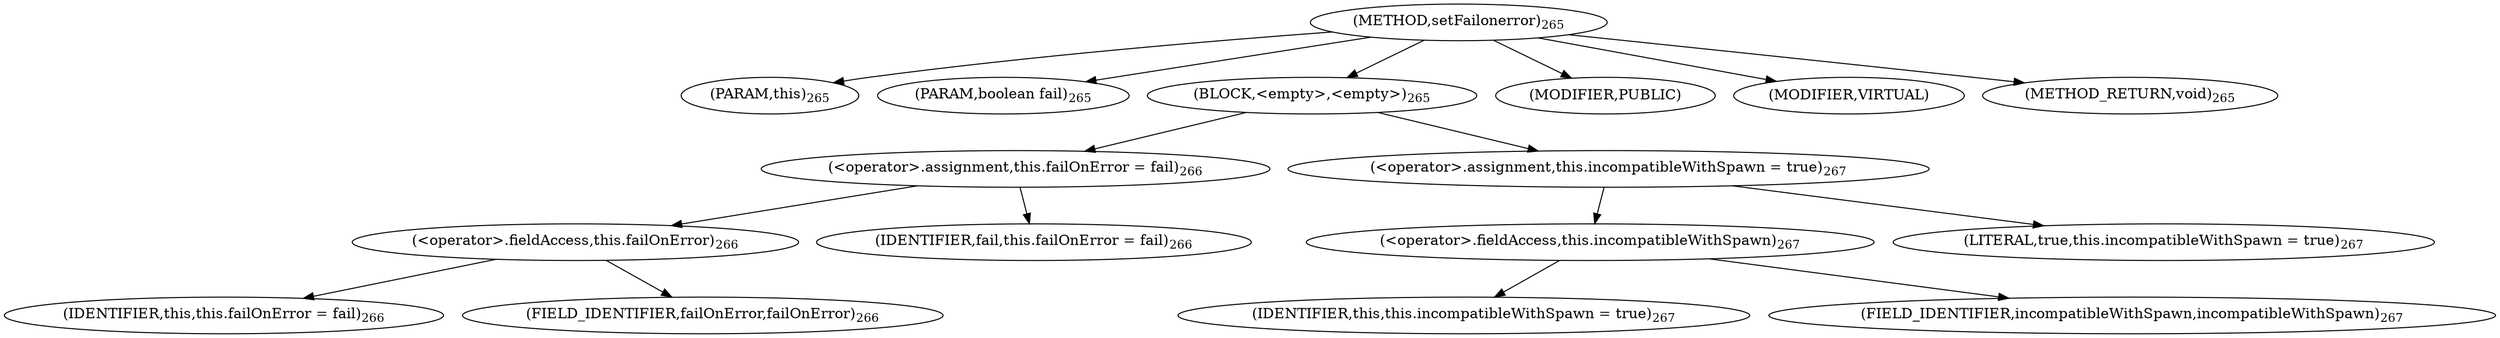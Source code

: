 digraph "setFailonerror" {  
"361" [label = <(METHOD,setFailonerror)<SUB>265</SUB>> ]
"362" [label = <(PARAM,this)<SUB>265</SUB>> ]
"363" [label = <(PARAM,boolean fail)<SUB>265</SUB>> ]
"364" [label = <(BLOCK,&lt;empty&gt;,&lt;empty&gt;)<SUB>265</SUB>> ]
"365" [label = <(&lt;operator&gt;.assignment,this.failOnError = fail)<SUB>266</SUB>> ]
"366" [label = <(&lt;operator&gt;.fieldAccess,this.failOnError)<SUB>266</SUB>> ]
"367" [label = <(IDENTIFIER,this,this.failOnError = fail)<SUB>266</SUB>> ]
"368" [label = <(FIELD_IDENTIFIER,failOnError,failOnError)<SUB>266</SUB>> ]
"369" [label = <(IDENTIFIER,fail,this.failOnError = fail)<SUB>266</SUB>> ]
"370" [label = <(&lt;operator&gt;.assignment,this.incompatibleWithSpawn = true)<SUB>267</SUB>> ]
"371" [label = <(&lt;operator&gt;.fieldAccess,this.incompatibleWithSpawn)<SUB>267</SUB>> ]
"372" [label = <(IDENTIFIER,this,this.incompatibleWithSpawn = true)<SUB>267</SUB>> ]
"373" [label = <(FIELD_IDENTIFIER,incompatibleWithSpawn,incompatibleWithSpawn)<SUB>267</SUB>> ]
"374" [label = <(LITERAL,true,this.incompatibleWithSpawn = true)<SUB>267</SUB>> ]
"375" [label = <(MODIFIER,PUBLIC)> ]
"376" [label = <(MODIFIER,VIRTUAL)> ]
"377" [label = <(METHOD_RETURN,void)<SUB>265</SUB>> ]
  "361" -> "362" 
  "361" -> "363" 
  "361" -> "364" 
  "361" -> "375" 
  "361" -> "376" 
  "361" -> "377" 
  "364" -> "365" 
  "364" -> "370" 
  "365" -> "366" 
  "365" -> "369" 
  "366" -> "367" 
  "366" -> "368" 
  "370" -> "371" 
  "370" -> "374" 
  "371" -> "372" 
  "371" -> "373" 
}
